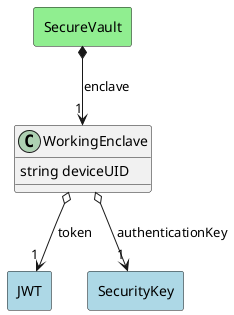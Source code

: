 @startuml

class "WorkingEnclave" as Model {
 string deviceUID

 
}

rectangle "JWT" as JWT #lightblue {
}

Model o--> "1" JWT : token


rectangle "SecurityKey" as SecurityKey #lightblue {
}

Model o--> "1" SecurityKey : authenticationKey




    rectangle "SecureVault" as SecureVault #lightgreen {
    }
    
        SecureVault   *--> "1" Model : "enclave"
    

@enduml
